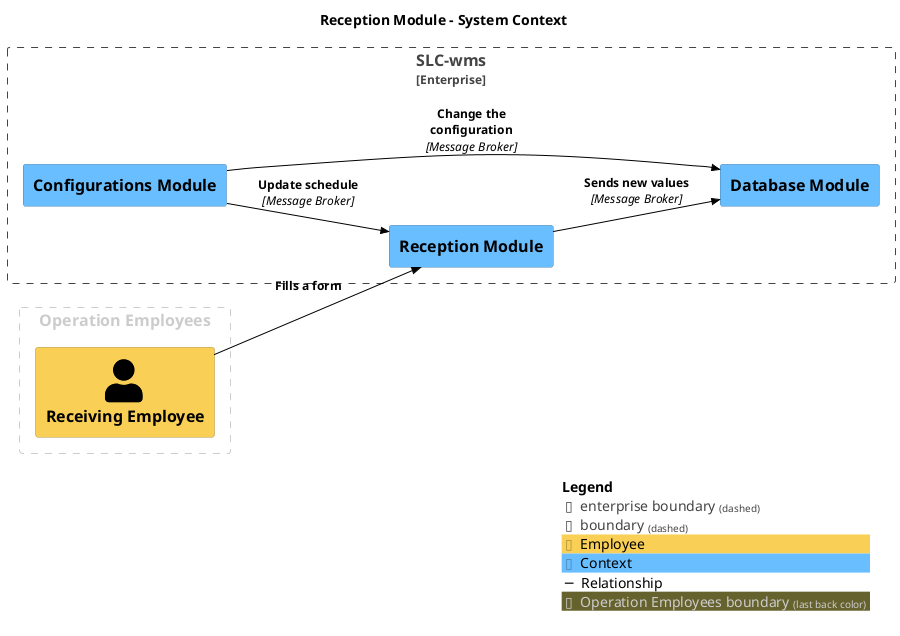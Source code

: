 @startuml
set separator none
title Reception Module - System Context

left to right direction

!include <C4/C4>
!include <C4/C4_Context>

AddElementTag("Employee", $bgColor="#f9d055", $borderColor="#ae913b", $fontColor="#000000", $sprite="", $shadowing="")
AddElementTag("Context", $bgColor="#69beff", $borderColor="#4985b2", $fontColor="#000000", $sprite="", $shadowing="")

AddRelTag("Relationship", $textColor="#000000", $lineColor="#000000", $lineStyle = "")

Enterprise_Boundary(enterprise, "SLC-wms") {
  System(ReceptionModule, "Reception Module", $descr="", $tags="Context", $link="")
  System(ConfigurationsModule, "Configurations Module", $descr="", $tags="Context", $link="")
  System(DatabaseModule, "Database Module", $descr="", $tags="Context", $link="")
}

AddBoundaryTag("Operation Employees", $borderColor="#cccccc", $fontColor="#cccccc")
Boundary(group_1, "Operation Employees", $tags="Operation Employees") {
  Person_Ext(ReceivingEmployee, "Receiving Employee", $descr="", $tags="Employee", $link="")
}


Rel_D(ReceivingEmployee, ReceptionModule, "Fills a form", $techn="", $tags="Relationship", $link="")
Rel_D(ReceptionModule, DatabaseModule, "Sends new values", $techn="Message Broker", $tags="Relationship", $link="")
Rel_D(ConfigurationsModule, DatabaseModule, "Change the configuration", $techn="Message Broker", $tags="Relationship", $link="")
Rel_D(ConfigurationsModule, ReceptionModule, "Update schedule", $techn="Message Broker", $tags="Relationship", $link="")

SHOW_LEGEND(true)
@enduml